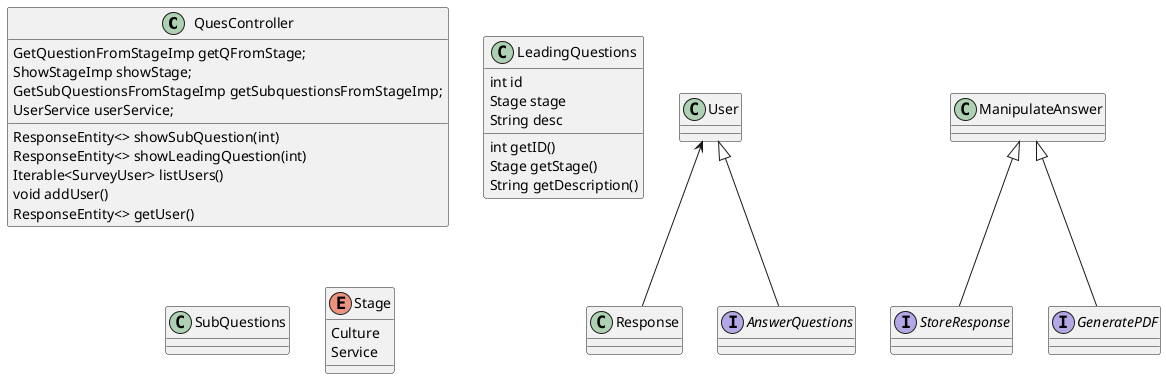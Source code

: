 @startuml

class QuesController{
    GetQuestionFromStageImp getQFromStage;
    ShowStageImp showStage;
    GetSubQuestionsFromStageImp getSubquestionsFromStageImp;
    UserService userService;

    ResponseEntity<> showSubQuestion(int)
    ResponseEntity<> showLeadingQuestion(int)
    Iterable<SurveyUser> listUsers()
    void addUser()
    ResponseEntity<> getUser()
}
class LeadingQuestions{

int id
Stage stage
String desc

 int getID()
 Stage getStage()
 String getDescription()
}


class SubQuestions
class User
class Response
Interface AnswerQuestions
Interface StoreResponse
Interface GeneratePDF
class ManipulateAnswer



User <-- Response
User <|--AnswerQuestions
ManipulateAnswer <|-- StoreResponse
ManipulateAnswer <|-- GeneratePDF


enum Stage {
Culture
Service
}

@enduml